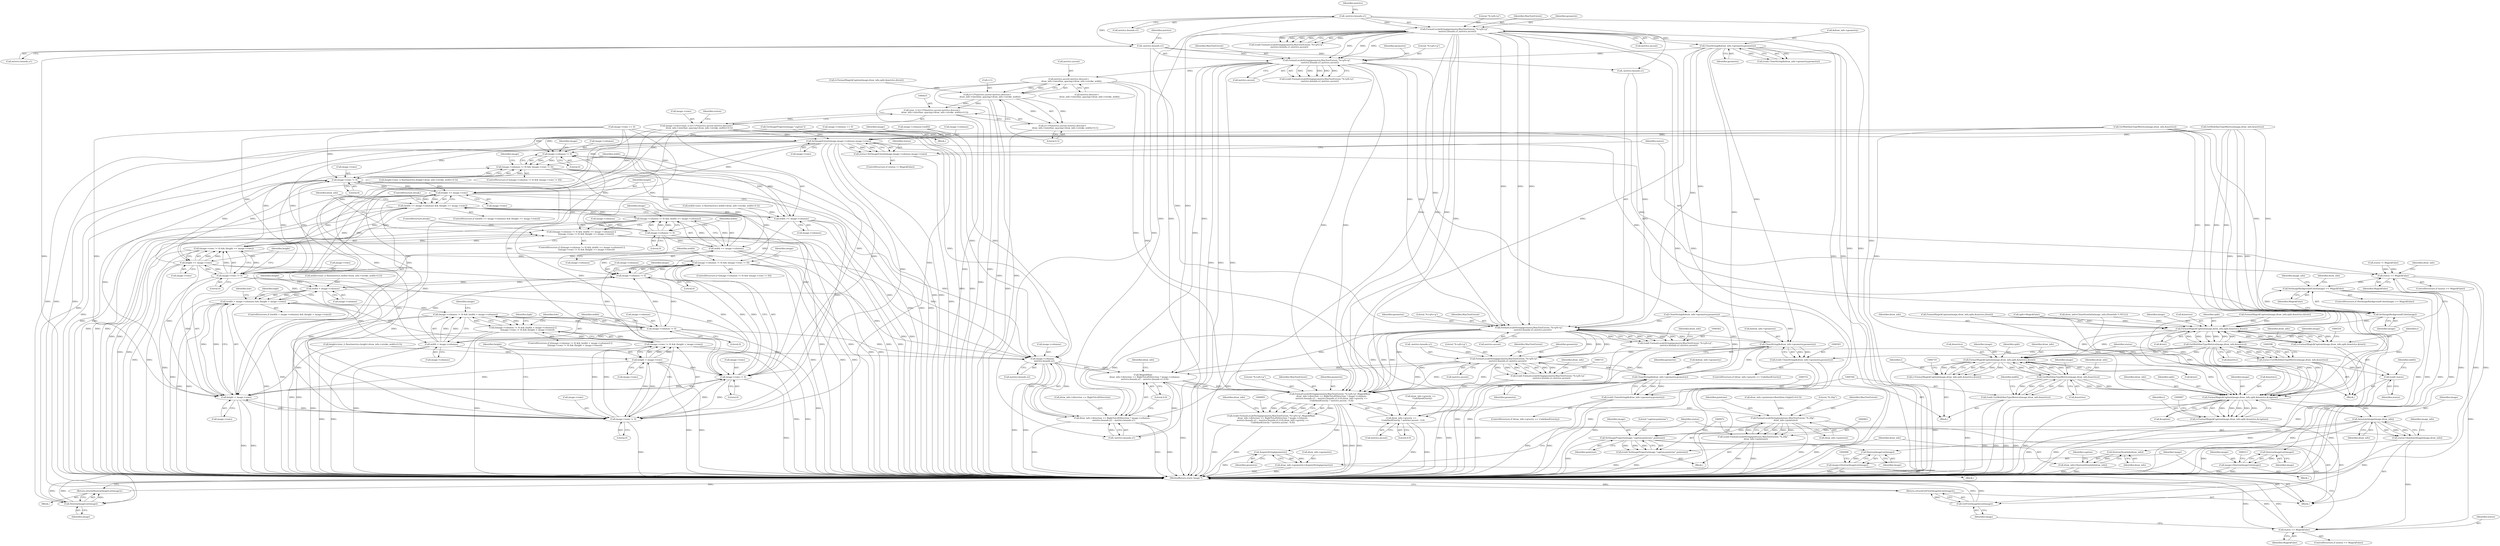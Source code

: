 digraph "0_ImageMagick_aeff00de228bc5a158c2a975ab47845d8a1db456@API" {
"1000441" [label="(Call,metrics.ascent-metrics.descent+\n        draw_info->interline_spacing+draw_info->stroke_width)"];
"1000396" [label="(Call,FormatLocaleString(geometry,MaxTextExtent,\"%+g%+g\",\n        -metrics.bounds.x1,metrics.ascent))"];
"1000326" [label="(Call,CloneString(&draw_info->geometry,geometry))"];
"1000305" [label="(Call,FormatLocaleString(geometry,MaxTextExtent,\"%+g%+g\",\n        -metrics.bounds.x1,metrics.ascent))"];
"1000309" [label="(Call,-metrics.bounds.x1)"];
"1000400" [label="(Call,-metrics.bounds.x1)"];
"1000437" [label="(Call,(i+1)*(metrics.ascent-metrics.descent+\n        draw_info->interline_spacing+draw_info->stroke_width))"];
"1000434" [label="(Call,(size_t) ((i+1)*(metrics.ascent-metrics.descent+\n        draw_info->interline_spacing+draw_info->stroke_width)+0.5))"];
"1000430" [label="(Call,image->rows=(size_t) ((i+1)*(metrics.ascent-metrics.descent+\n        draw_info->interline_spacing+draw_info->stroke_width)+0.5))"];
"1000463" [label="(Call,SetImageExtent(image,image->columns,image->rows))"];
"1000461" [label="(Call,status=SetImageExtent(image,image->columns,image->rows))"];
"1000472" [label="(Call,status == MagickFalse)"];
"1000490" [label="(Call,SetImageBackgroundColor(image) == MagickFalse)"];
"1000986" [label="(Call,status == MagickFalse)"];
"1000487" [label="(Call,DestroyImageList(image))"];
"1000486" [label="(Return,return(DestroyImageList(image));)"];
"1000491" [label="(Call,SetImageBackgroundColor(image))"];
"1000507" [label="(Call,DestroyImageList(image))"];
"1000505" [label="(Call,image=DestroyImageList(image))"];
"1000541" [label="(Call,FormatMagickCaption(image,draw_info,split,&metrics,&text))"];
"1000539" [label="(Call,i=FormatMagickCaption(image,draw_info,split,&metrics,&text))"];
"1000592" [label="(Call,GetMultilineTypeMetrics(image,draw_info,&metrics))"];
"1000590" [label="(Call,status=GetMultilineTypeMetrics(image,draw_info,&metrics))"];
"1000597" [label="(Call,(void) status)"];
"1000710" [label="(Call,FormatMagickCaption(image,draw_info,split,&metrics,&text))"];
"1000708" [label="(Call,i=FormatMagickCaption(image,draw_info,split,&metrics,&text))"];
"1000761" [label="(Call,GetMultilineTypeMetrics(image,draw_info,&metrics))"];
"1000759" [label="(Call,(void) GetMultilineTypeMetrics(image,draw_info,&metrics))"];
"1000888" [label="(Call,FormatMagickCaption(image,draw_info,split,&metrics,&caption))"];
"1000886" [label="(Call,i=FormatMagickCaption(image,draw_info,split,&metrics,&caption))"];
"1000951" [label="(Call,AnnotateImage(image,draw_info))"];
"1000949" [label="(Call,status=AnnotateImage(image,draw_info))"];
"1000973" [label="(Call,SetImageProperty(image,\"caption:pointsize\",pointsize))"];
"1000971" [label="(Call,(void) SetImageProperty(image,\"caption:pointsize\",pointsize))"];
"1000992" [label="(Call,DestroyImageList(image))"];
"1000990" [label="(Call,image=DestroyImageList(image))"];
"1000999" [label="(Call,GetFirstImageInList(image))"];
"1000998" [label="(Return,return(GetFirstImageInList(image));)"];
"1000979" [label="(Call,DestroyDrawInfo(draw_info))"];
"1000977" [label="(Call,draw_info=DestroyDrawInfo(draw_info))"];
"1000630" [label="(Call,image->columns != 0)"];
"1000629" [label="(Call,(image->columns != 0) && (image->rows != 0))"];
"1000795" [label="(Call,(image->columns != 0) && (image->rows != 0))"];
"1000643" [label="(Call,width >= image->columns)"];
"1000642" [label="(Call,(width >= image->columns) && (height >= image->rows))"];
"1000657" [label="(Call,(image->columns != 0) && (width >= image->columns))"];
"1000656" [label="(Call,((image->columns != 0) && (width >= image->columns)) ||\n              ((image->rows != 0) && (height >= image->rows)))"];
"1000668" [label="(Call,(image->rows != 0) && (height >= image->rows))"];
"1000796" [label="(Call,image->columns != 0)"];
"1000809" [label="(Call,width < image->columns)"];
"1000808" [label="(Call,(width < image->columns) && (height < image->rows))"];
"1000837" [label="(Call,(image->columns != 0) && (width < image->columns))"];
"1000836" [label="(Call,((image->columns != 0) && (width < image->columns)) ||\n              ((image->rows != 0) && (height < image->rows)))"];
"1000848" [label="(Call,(image->rows != 0) && (height < image->rows))"];
"1000917" [label="(Call,image->columns-\n     metrics.bounds.x2)"];
"1000910" [label="(Call,MagickMax(\n     draw_info->direction == RightToLeftDirection ? image->columns-\n     metrics.bounds.x2 : -metrics.bounds.x1,0.0))"];
"1000906" [label="(Call,FormatLocaleString(geometry,MaxTextExtent,\"%+g%+g\",MagickMax(\n     draw_info->direction == RightToLeftDirection ? image->columns-\n     metrics.bounds.x2 : -metrics.bounds.x1,0.0),draw_info->gravity ==\n     UndefinedGravity ? metrics.ascent : 0.0))"];
"1000904" [label="(Call,(void) FormatLocaleString(geometry,MaxTextExtent,\"%+g%+g\",MagickMax(\n     draw_info->direction == RightToLeftDirection ? image->columns-\n     metrics.bounds.x2 : -metrics.bounds.x1,0.0),draw_info->gravity ==\n     UndefinedGravity ? metrics.ascent : 0.0))"];
"1000947" [label="(Call,AcquireString(geometry))"];
"1000943" [label="(Call,draw_info->geometry=AcquireString(geometry))"];
"1000964" [label="(Call,FormatLocaleString(pointsize,MaxTextExtent,\"%.20g\",\n        draw_info->pointsize))"];
"1000962" [label="(Call,(void) FormatLocaleString(pointsize,MaxTextExtent,\"%.20g\",\n        draw_info->pointsize))"];
"1000911" [label="(Call,draw_info->direction == RightToLeftDirection ? image->columns-\n     metrics.bounds.x2 : -metrics.bounds.x1)"];
"1000838" [label="(Call,image->columns != 0)"];
"1000843" [label="(Call,width < image->columns)"];
"1000658" [label="(Call,image->columns != 0)"];
"1000663" [label="(Call,width >= image->columns)"];
"1000635" [label="(Call,image->rows != 0)"];
"1000648" [label="(Call,height >= image->rows)"];
"1000669" [label="(Call,image->rows != 0)"];
"1000674" [label="(Call,height >= image->rows)"];
"1000801" [label="(Call,image->rows != 0)"];
"1000814" [label="(Call,height < image->rows)"];
"1000849" [label="(Call,image->rows != 0)"];
"1000854" [label="(Call,height < image->rows)"];
"1000436" [label="(Call,(i+1)*(metrics.ascent-metrics.descent+\n        draw_info->interline_spacing+draw_info->stroke_width)+0.5)"];
"1000563" [label="(Call,FormatLocaleString(geometry,MaxTextExtent,\"%+g%+g\",\n          -metrics.bounds.x1,metrics.ascent))"];
"1000561" [label="(Call,(void) FormatLocaleString(geometry,MaxTextExtent,\"%+g%+g\",\n          -metrics.bounds.x1,metrics.ascent))"];
"1000584" [label="(Call,CloneString(&draw_info->geometry,geometry))"];
"1000582" [label="(Call,(void) CloneString(&draw_info->geometry,geometry))"];
"1000732" [label="(Call,FormatLocaleString(geometry,MaxTextExtent,\"%+g%+g\",\n          -metrics.bounds.x1,metrics.ascent))"];
"1000730" [label="(Call,(void) FormatLocaleString(geometry,MaxTextExtent,\"%+g%+g\",\n          -metrics.bounds.x1,metrics.ascent))"];
"1000753" [label="(Call,CloneString(&draw_info->geometry,geometry))"];
"1000751" [label="(Call,(void) CloneString(&draw_info->geometry,geometry))"];
"1000933" [label="(Call,draw_info->gravity ==\n     UndefinedGravity ? metrics.ascent : 0.0)"];
"1000960" [label="(Block,)"];
"1000761" [label="(Call,GetMultilineTypeMetrics(image,draw_info,&metrics))"];
"1000868" [label="(Identifier,high)"];
"1000797" [label="(Call,image->columns)"];
"1000561" [label="(Call,(void) FormatLocaleString(geometry,MaxTextExtent,\"%+g%+g\",\n          -metrics.bounds.x1,metrics.ascent))"];
"1000711" [label="(Identifier,image)"];
"1000494" [label="(Block,)"];
"1000890" [label="(Identifier,draw_info)"];
"1000845" [label="(Call,image->columns)"];
"1000326" [label="(Call,CloneString(&draw_info->geometry,geometry))"];
"1000939" [label="(Call,metrics.ascent)"];
"1000753" [label="(Call,CloneString(&draw_info->geometry,geometry))"];
"1000401" [label="(Call,metrics.bounds.x1)"];
"1000909" [label="(Literal,\"%+g%+g\")"];
"1000308" [label="(Literal,\"%+g%+g\")"];
"1000477" [label="(Identifier,draw_info)"];
"1000464" [label="(Identifier,image)"];
"1000794" [label="(ControlStructure,if ((image->columns != 0) && (image->rows != 0)))"];
"1000547" [label="(Call,&text)"];
"1000595" [label="(Call,&metrics)"];
"1000917" [label="(Call,image->columns-\n     metrics.bounds.x2)"];
"1000848" [label="(Call,(image->rows != 0) && (height < image->rows))"];
"1000475" [label="(Block,)"];
"1000590" [label="(Call,status=GetMultilineTypeMetrics(image,draw_info,&metrics))"];
"1000764" [label="(Call,&metrics)"];
"1000506" [label="(Identifier,image)"];
"1000836" [label="(Call,((image->columns != 0) && (width < image->columns)) ||\n              ((image->rows != 0) && (height < image->rows)))"];
"1000628" [label="(ControlStructure,if ((image->columns != 0) && (image->rows != 0)))"];
"1000908" [label="(Identifier,MaxTextExtent)"];
"1000800" [label="(Literal,0)"];
"1000582" [label="(Call,(void) CloneString(&draw_info->geometry,geometry))"];
"1000803" [label="(Identifier,image)"];
"1000487" [label="(Call,DestroyImageList(image))"];
"1000694" [label="(Block,)"];
"1000957" [label="(Identifier,image_info)"];
"1000952" [label="(Identifier,image)"];
"1000977" [label="(Call,draw_info=DestroyDrawInfo(draw_info))"];
"1000838" [label="(Call,image->columns != 0)"];
"1000943" [label="(Call,draw_info->geometry=AcquireString(geometry))"];
"1000573" [label="(Call,metrics.ascent)"];
"1000635" [label="(Call,image->rows != 0)"];
"1000675" [label="(Identifier,height)"];
"1000492" [label="(Identifier,image)"];
"1000505" [label="(Call,image=DestroyImageList(image))"];
"1000921" [label="(Call,metrics.bounds.x2)"];
"1000839" [label="(Call,image->columns)"];
"1000713" [label="(Identifier,split)"];
"1000945" [label="(Identifier,draw_info)"];
"1000815" [label="(Identifier,height)"];
"1000734" [label="(Identifier,MaxTextExtent)"];
"1000988" [label="(Identifier,MagickFalse)"];
"1000912" [label="(Call,draw_info->direction == RightToLeftDirection)"];
"1000594" [label="(Identifier,draw_info)"];
"1000894" [label="(Call,&caption)"];
"1000926" [label="(Call,-metrics.bounds.x1)"];
"1000271" [label="(Call,image->columns == 0)"];
"1000948" [label="(Identifier,geometry)"];
"1000601" [label="(Identifier,width)"];
"1000491" [label="(Call,SetImageBackgroundColor(image))"];
"1000953" [label="(Identifier,draw_info)"];
"1000986" [label="(Call,status == MagickFalse)"];
"1000436" [label="(Call,(i+1)*(metrics.ascent-metrics.descent+\n        draw_info->interline_spacing+draw_info->stroke_width)+0.5)"];
"1000712" [label="(Identifier,draw_info)"];
"1000658" [label="(Call,image->columns != 0)"];
"1000309" [label="(Call,-metrics.bounds.x1)"];
"1000906" [label="(Call,FormatLocaleString(geometry,MaxTextExtent,\"%+g%+g\",MagickMax(\n     draw_info->direction == RightToLeftDirection ? image->columns-\n     metrics.bounds.x2 : -metrics.bounds.x1,0.0),draw_info->gravity ==\n     UndefinedGravity ? metrics.ascent : 0.0))"];
"1000748" [label="(Identifier,draw_info)"];
"1000614" [label="(Call,height=(size_t) floor(metrics.height+draw_info->stroke_width+0.5))"];
"1000887" [label="(Identifier,i)"];
"1000307" [label="(Identifier,MaxTextExtent)"];
"1000542" [label="(Identifier,image)"];
"1000591" [label="(Identifier,status)"];
"1000855" [label="(Identifier,height)"];
"1000736" [label="(Call,-metrics.bounds.x1)"];
"1000751" [label="(Call,(void) CloneString(&draw_info->geometry,geometry))"];
"1000437" [label="(Call,(i+1)*(metrics.ascent-metrics.descent+\n        draw_info->interline_spacing+draw_info->stroke_width))"];
"1000809" [label="(Call,width < image->columns)"];
"1000968" [label="(Call,draw_info->pointsize)"];
"1000650" [label="(Call,image->rows)"];
"1000911" [label="(Call,draw_info->direction == RightToLeftDirection ? image->columns-\n     metrics.bounds.x2 : -metrics.bounds.x1)"];
"1000645" [label="(Call,image->columns)"];
"1000965" [label="(Identifier,pointsize)"];
"1000359" [label="(Call,image->rows == 0)"];
"1000461" [label="(Call,status=SetImageExtent(image,image->columns,image->rows))"];
"1000934" [label="(Call,draw_info->gravity ==\n     UndefinedGravity)"];
"1000634" [label="(Literal,0)"];
"1000630" [label="(Call,image->columns != 0)"];
"1000780" [label="(Call,height=(size_t) floor(metrics.height+draw_info->stroke_width+0.5))"];
"1000565" [label="(Identifier,MaxTextExtent)"];
"1000962" [label="(Call,(void) FormatLocaleString(pointsize,MaxTextExtent,\"%.20g\",\n        draw_info->pointsize))"];
"1000816" [label="(Call,image->rows)"];
"1000597" [label="(Call,(void) status)"];
"1000716" [label="(Call,&text)"];
"1000980" [label="(Identifier,draw_info)"];
"1000766" [label="(Call,width=(size_t) floor(metrics.width+draw_info->stroke_width+0.5))"];
"1000874" [label="(Call,draw_info->pointsize=floor((low+high)/2.0-0.5))"];
"1000708" [label="(Call,i=FormatMagickCaption(image,draw_info,split,&metrics,&text))"];
"1000639" [label="(Literal,0)"];
"1000531" [label="(Identifier,draw_info)"];
"1000637" [label="(Identifier,image)"];
"1001001" [label="(MethodReturn,static Image *)"];
"1000541" [label="(Call,FormatMagickCaption(image,draw_info,split,&metrics,&text))"];
"1000434" [label="(Call,(size_t) ((i+1)*(metrics.ascent-metrics.descent+\n        draw_info->interline_spacing+draw_info->stroke_width)+0.5))"];
"1000459" [label="(Identifier,status)"];
"1001000" [label="(Identifier,image)"];
"1000904" [label="(Call,(void) FormatLocaleString(geometry,MaxTextExtent,\"%+g%+g\",MagickMax(\n     draw_info->direction == RightToLeftDirection ? image->columns-\n     metrics.bounds.x2 : -metrics.bounds.x1,0.0),draw_info->gravity ==\n     UndefinedGravity ? metrics.ascent : 0.0))"];
"1000636" [label="(Call,image->rows)"];
"1000493" [label="(Identifier,MagickFalse)"];
"1000998" [label="(Return,return(GetFirstImageInList(image));)"];
"1000353" [label="(Call,image->columns=width)"];
"1000990" [label="(Call,image=DestroyImageList(image))"];
"1000951" [label="(Call,AnnotateImage(image,draw_info))"];
"1000964" [label="(Call,FormatLocaleString(pointsize,MaxTextExtent,\"%.20g\",\n        draw_info->pointsize))"];
"1000642" [label="(Call,(width >= image->columns) && (height >= image->rows))"];
"1000671" [label="(Identifier,image)"];
"1000805" [label="(Literal,0)"];
"1000730" [label="(Call,(void) FormatLocaleString(geometry,MaxTextExtent,\"%+g%+g\",\n          -metrics.bounds.x1,metrics.ascent))"];
"1000669" [label="(Call,image->rows != 0)"];
"1000674" [label="(Call,height >= image->rows)"];
"1000593" [label="(Identifier,image)"];
"1000733" [label="(Identifier,geometry)"];
"1000992" [label="(Call,DestroyImageList(image))"];
"1000589" [label="(Identifier,geometry)"];
"1000430" [label="(Call,image->rows=(size_t) ((i+1)*(metrics.ascent-metrics.descent+\n        draw_info->interline_spacing+draw_info->stroke_width)+0.5))"];
"1000474" [label="(Identifier,MagickFalse)"];
"1000710" [label="(Call,FormatMagickCaption(image,draw_info,split,&metrics,&text))"];
"1000947" [label="(Call,AcquireString(geometry))"];
"1000438" [label="(Call,i+1)"];
"1000808" [label="(Call,(width < image->columns) && (height < image->rows))"];
"1000659" [label="(Call,image->columns)"];
"1000417" [label="(Call,CloneString(&draw_info->geometry,geometry))"];
"1000488" [label="(Identifier,image)"];
"1000932" [label="(Literal,0.0)"];
"1000324" [label="(Call,(void) CloneString(&draw_info->geometry,geometry))"];
"1000807" [label="(ControlStructure,if ((width < image->columns) && (height < image->rows)))"];
"1000664" [label="(Identifier,width)"];
"1000644" [label="(Identifier,width)"];
"1000967" [label="(Literal,\"%.20g\")"];
"1000767" [label="(Identifier,width)"];
"1000763" [label="(Identifier,draw_info)"];
"1000463" [label="(Call,SetImageExtent(image,image->columns,image->rows))"];
"1000835" [label="(ControlStructure,if (((image->columns != 0) && (width < image->columns)) ||\n              ((image->rows != 0) && (height < image->rows))))"];
"1000507" [label="(Call,DestroyImageList(image))"];
"1000888" [label="(Call,FormatMagickCaption(image,draw_info,split,&metrics,&caption))"];
"1000856" [label="(Call,image->rows)"];
"1000663" [label="(Call,width >= image->columns)"];
"1000950" [label="(Identifier,status)"];
"1000486" [label="(Return,return(DestroyImageList(image));)"];
"1000315" [label="(Call,metrics.ascent)"];
"1000854" [label="(Call,height < image->rows)"];
"1000264" [label="(Call,split=MagickFalse)"];
"1000814" [label="(Call,height < image->rows)"];
"1000425" [label="(Call,GetMultilineTypeMetrics(image,draw_info,&metrics))"];
"1000374" [label="(Call,FormatMagickCaption(image,draw_info,split,&metrics,&text))"];
"1000631" [label="(Call,image->columns)"];
"1000579" [label="(Identifier,draw_info)"];
"1000599" [label="(Identifier,status)"];
"1000585" [label="(Call,&draw_info->geometry)"];
"1000982" [label="(Identifier,caption)"];
"1000564" [label="(Identifier,geometry)"];
"1000974" [label="(Identifier,image)"];
"1000396" [label="(Call,FormatLocaleString(geometry,MaxTextExtent,\"%+g%+g\",\n        -metrics.bounds.x1,metrics.ascent))"];
"1000840" [label="(Identifier,image)"];
"1000431" [label="(Call,image->rows)"];
"1000886" [label="(Call,i=FormatMagickCaption(image,draw_info,split,&metrics,&caption))"];
"1000407" [label="(Identifier,metrics)"];
"1000629" [label="(Call,(image->columns != 0) && (image->rows != 0))"];
"1000966" [label="(Identifier,MaxTextExtent)"];
"1000842" [label="(Literal,0)"];
"1000457" [label="(ControlStructure,if (status != MagickFalse))"];
"1000406" [label="(Call,metrics.ascent)"];
"1000991" [label="(Identifier,image)"];
"1000489" [label="(ControlStructure,if (SetImageBackgroundColor(image) == MagickFalse))"];
"1000400" [label="(Call,-metrics.bounds.x1)"];
"1000944" [label="(Call,draw_info->geometry)"];
"1000310" [label="(Call,metrics.bounds.x1)"];
"1000656" [label="(Call,((image->columns != 0) && (width >= image->columns)) ||\n              ((image->rows != 0) && (height >= image->rows)))"];
"1000942" [label="(Literal,0.0)"];
"1000670" [label="(Call,image->rows)"];
"1000334" [label="(Call,GetMultilineTypeMetrics(image,draw_info,&metrics))"];
"1000660" [label="(Identifier,image)"];
"1000442" [label="(Call,metrics.ascent)"];
"1000107" [label="(Block,)"];
"1000364" [label="(Block,)"];
"1000979" [label="(Call,DestroyDrawInfo(draw_info))"];
"1000673" [label="(Literal,0)"];
"1000850" [label="(Call,image->rows)"];
"1000576" [label="(ControlStructure,if (draw_info->gravity == UndefinedGravity))"];
"1000397" [label="(Identifier,geometry)"];
"1000584" [label="(Call,CloneString(&draw_info->geometry,geometry))"];
"1000316" [label="(Identifier,metrics)"];
"1000462" [label="(Identifier,status)"];
"1000907" [label="(Identifier,geometry)"];
"1000709" [label="(Identifier,i)"];
"1000468" [label="(Call,image->rows)"];
"1000399" [label="(Literal,\"%+g%+g\")"];
"1000762" [label="(Identifier,image)"];
"1000993" [label="(Identifier,image)"];
"1000643" [label="(Call,width >= image->columns)"];
"1000820" [label="(Identifier,low)"];
"1000860" [label="(Identifier,low)"];
"1000305" [label="(Call,FormatLocaleString(geometry,MaxTextExtent,\"%+g%+g\",\n        -metrics.bounds.x1,metrics.ascent))"];
"1000327" [label="(Call,&draw_info->geometry)"];
"1000844" [label="(Identifier,width)"];
"1000496" [label="(Identifier,draw_info)"];
"1000837" [label="(Call,(image->columns != 0) && (width < image->columns))"];
"1000456" [label="(Literal,0.5)"];
"1000853" [label="(Literal,0)"];
"1000641" [label="(ControlStructure,if ((width >= image->columns) && (height >= image->rows)))"];
"1000648" [label="(Call,height >= image->rows)"];
"1000471" [label="(ControlStructure,if (status == MagickFalse))"];
"1000828" [label="(Identifier,high)"];
"1000933" [label="(Call,draw_info->gravity ==\n     UndefinedGravity ? metrics.ascent : 0.0)"];
"1000283" [label="(Call,FormatMagickCaption(image,draw_info,split,&metrics,&text))"];
"1000973" [label="(Call,SetImageProperty(image,\"caption:pointsize\",pointsize))"];
"1000563" [label="(Call,FormatLocaleString(geometry,MaxTextExtent,\"%+g%+g\",\n          -metrics.bounds.x1,metrics.ascent))"];
"1000742" [label="(Call,metrics.ascent)"];
"1000394" [label="(Call,(void) FormatLocaleString(geometry,MaxTextExtent,\"%+g%+g\",\n        -metrics.bounds.x1,metrics.ascent))"];
"1000539" [label="(Call,i=FormatMagickCaption(image,draw_info,split,&metrics,&text))"];
"1000987" [label="(Identifier,status)"];
"1000796" [label="(Call,image->columns != 0)"];
"1000600" [label="(Call,width=(size_t) floor(metrics.width+draw_info->stroke_width+0.5))"];
"1000655" [label="(ControlStructure,if (((image->columns != 0) && (width >= image->columns)) ||\n              ((image->rows != 0) && (height >= image->rows))))"];
"1000989" [label="(Block,)"];
"1000978" [label="(Identifier,draw_info)"];
"1000465" [label="(Call,image->columns)"];
"1000918" [label="(Call,image->columns)"];
"1000849" [label="(Call,image->rows != 0)"];
"1000303" [label="(Call,(void) FormatLocaleString(geometry,MaxTextExtent,\"%+g%+g\",\n        -metrics.bounds.x1,metrics.ascent))"];
"1000545" [label="(Call,&metrics)"];
"1000225" [label="(Call,GetImageProperty(image,\"caption\"))"];
"1000714" [label="(Call,&metrics)"];
"1000649" [label="(Identifier,height)"];
"1000949" [label="(Call,status=AnnotateImage(image,draw_info))"];
"1000810" [label="(Identifier,width)"];
"1000985" [label="(ControlStructure,if (status == MagickFalse))"];
"1000657" [label="(Call,(image->columns != 0) && (width >= image->columns))"];
"1000843" [label="(Call,width < image->columns)"];
"1000534" [label="(Block,)"];
"1000999" [label="(Call,GetFirstImageInList(image))"];
"1000668" [label="(Call,(image->rows != 0) && (height >= image->rows))"];
"1000759" [label="(Call,(void) GetMultilineTypeMetrics(image,draw_info,&metrics))"];
"1000975" [label="(Literal,\"caption:pointsize\")"];
"1000662" [label="(Literal,0)"];
"1000754" [label="(Call,&draw_info->geometry)"];
"1000802" [label="(Call,image->rows)"];
"1000398" [label="(Identifier,MaxTextExtent)"];
"1000910" [label="(Call,MagickMax(\n     draw_info->direction == RightToLeftDirection ? image->columns-\n     metrics.bounds.x2 : -metrics.bounds.x1,0.0))"];
"1000441" [label="(Call,metrics.ascent-metrics.descent+\n        draw_info->interline_spacing+draw_info->stroke_width)"];
"1000735" [label="(Literal,\"%+g%+g\")"];
"1000679" [label="(ControlStructure,break;)"];
"1000306" [label="(Identifier,geometry)"];
"1000540" [label="(Identifier,i)"];
"1000891" [label="(Identifier,split)"];
"1000936" [label="(Identifier,draw_info)"];
"1000566" [label="(Literal,\"%+g%+g\")"];
"1000544" [label="(Identifier,split)"];
"1000592" [label="(Call,GetMultilineTypeMetrics(image,draw_info,&metrics))"];
"1000228" [label="(Call,draw_info=CloneDrawInfo(image_info,(DrawInfo *) NULL))"];
"1000889" [label="(Identifier,image)"];
"1000676" [label="(Call,image->rows)"];
"1000472" [label="(Call,status == MagickFalse)"];
"1000445" [label="(Call,metrics.descent+\n        draw_info->interline_spacing+draw_info->stroke_width)"];
"1000372" [label="(Call,i=FormatMagickCaption(image,draw_info,split,&metrics,&text))"];
"1000458" [label="(Call,status != MagickFalse)"];
"1000801" [label="(Call,image->rows != 0)"];
"1000543" [label="(Identifier,draw_info)"];
"1000732" [label="(Call,FormatLocaleString(geometry,MaxTextExtent,\"%+g%+g\",\n          -metrics.bounds.x1,metrics.ascent))"];
"1000665" [label="(Call,image->columns)"];
"1000745" [label="(ControlStructure,if (draw_info->gravity == UndefinedGravity))"];
"1000518" [label="(Identifier,image_info)"];
"1000811" [label="(Call,image->columns)"];
"1000508" [label="(Identifier,image)"];
"1000795" [label="(Call,(image->columns != 0) && (image->rows != 0))"];
"1000331" [label="(Identifier,geometry)"];
"1000976" [label="(Identifier,pointsize)"];
"1000567" [label="(Call,-metrics.bounds.x1)"];
"1000473" [label="(Identifier,status)"];
"1000653" [label="(ControlStructure,break;)"];
"1000758" [label="(Identifier,geometry)"];
"1000971" [label="(Call,(void) SetImageProperty(image,\"caption:pointsize\",pointsize))"];
"1000892" [label="(Call,&metrics)"];
"1000490" [label="(Call,SetImageBackgroundColor(image) == MagickFalse)"];
"1000851" [label="(Identifier,image)"];
"1000441" -> "1000437"  [label="AST: "];
"1000441" -> "1000445"  [label="CFG: "];
"1000442" -> "1000441"  [label="AST: "];
"1000445" -> "1000441"  [label="AST: "];
"1000437" -> "1000441"  [label="CFG: "];
"1000441" -> "1001001"  [label="DDG: "];
"1000441" -> "1001001"  [label="DDG: "];
"1000441" -> "1000437"  [label="DDG: "];
"1000441" -> "1000437"  [label="DDG: "];
"1000396" -> "1000441"  [label="DDG: "];
"1000441" -> "1000563"  [label="DDG: "];
"1000441" -> "1000906"  [label="DDG: "];
"1000441" -> "1000933"  [label="DDG: "];
"1000396" -> "1000394"  [label="AST: "];
"1000396" -> "1000406"  [label="CFG: "];
"1000397" -> "1000396"  [label="AST: "];
"1000398" -> "1000396"  [label="AST: "];
"1000399" -> "1000396"  [label="AST: "];
"1000400" -> "1000396"  [label="AST: "];
"1000406" -> "1000396"  [label="AST: "];
"1000394" -> "1000396"  [label="CFG: "];
"1000396" -> "1001001"  [label="DDG: "];
"1000396" -> "1001001"  [label="DDG: "];
"1000396" -> "1001001"  [label="DDG: "];
"1000396" -> "1000394"  [label="DDG: "];
"1000396" -> "1000394"  [label="DDG: "];
"1000396" -> "1000394"  [label="DDG: "];
"1000396" -> "1000394"  [label="DDG: "];
"1000396" -> "1000394"  [label="DDG: "];
"1000326" -> "1000396"  [label="DDG: "];
"1000305" -> "1000396"  [label="DDG: "];
"1000305" -> "1000396"  [label="DDG: "];
"1000305" -> "1000396"  [label="DDG: "];
"1000400" -> "1000396"  [label="DDG: "];
"1000396" -> "1000417"  [label="DDG: "];
"1000396" -> "1000563"  [label="DDG: "];
"1000396" -> "1000563"  [label="DDG: "];
"1000396" -> "1000906"  [label="DDG: "];
"1000396" -> "1000906"  [label="DDG: "];
"1000396" -> "1000910"  [label="DDG: "];
"1000396" -> "1000911"  [label="DDG: "];
"1000326" -> "1000324"  [label="AST: "];
"1000326" -> "1000331"  [label="CFG: "];
"1000327" -> "1000326"  [label="AST: "];
"1000331" -> "1000326"  [label="AST: "];
"1000324" -> "1000326"  [label="CFG: "];
"1000326" -> "1001001"  [label="DDG: "];
"1000326" -> "1001001"  [label="DDG: "];
"1000326" -> "1000324"  [label="DDG: "];
"1000326" -> "1000324"  [label="DDG: "];
"1000305" -> "1000326"  [label="DDG: "];
"1000326" -> "1000417"  [label="DDG: "];
"1000326" -> "1000563"  [label="DDG: "];
"1000326" -> "1000584"  [label="DDG: "];
"1000326" -> "1000753"  [label="DDG: "];
"1000326" -> "1000906"  [label="DDG: "];
"1000305" -> "1000303"  [label="AST: "];
"1000305" -> "1000315"  [label="CFG: "];
"1000306" -> "1000305"  [label="AST: "];
"1000307" -> "1000305"  [label="AST: "];
"1000308" -> "1000305"  [label="AST: "];
"1000309" -> "1000305"  [label="AST: "];
"1000315" -> "1000305"  [label="AST: "];
"1000303" -> "1000305"  [label="CFG: "];
"1000305" -> "1001001"  [label="DDG: "];
"1000305" -> "1001001"  [label="DDG: "];
"1000305" -> "1001001"  [label="DDG: "];
"1000305" -> "1001001"  [label="DDG: "];
"1000305" -> "1000303"  [label="DDG: "];
"1000305" -> "1000303"  [label="DDG: "];
"1000305" -> "1000303"  [label="DDG: "];
"1000305" -> "1000303"  [label="DDG: "];
"1000305" -> "1000303"  [label="DDG: "];
"1000309" -> "1000305"  [label="DDG: "];
"1000305" -> "1000563"  [label="DDG: "];
"1000305" -> "1000563"  [label="DDG: "];
"1000305" -> "1000563"  [label="DDG: "];
"1000305" -> "1000906"  [label="DDG: "];
"1000305" -> "1000906"  [label="DDG: "];
"1000305" -> "1000906"  [label="DDG: "];
"1000305" -> "1000910"  [label="DDG: "];
"1000305" -> "1000911"  [label="DDG: "];
"1000305" -> "1000933"  [label="DDG: "];
"1000309" -> "1000310"  [label="CFG: "];
"1000310" -> "1000309"  [label="AST: "];
"1000316" -> "1000309"  [label="CFG: "];
"1000309" -> "1001001"  [label="DDG: "];
"1000309" -> "1000400"  [label="DDG: "];
"1000309" -> "1000567"  [label="DDG: "];
"1000309" -> "1000926"  [label="DDG: "];
"1000400" -> "1000401"  [label="CFG: "];
"1000401" -> "1000400"  [label="AST: "];
"1000407" -> "1000400"  [label="CFG: "];
"1000400" -> "1001001"  [label="DDG: "];
"1000400" -> "1000567"  [label="DDG: "];
"1000400" -> "1000926"  [label="DDG: "];
"1000437" -> "1000436"  [label="AST: "];
"1000438" -> "1000437"  [label="AST: "];
"1000456" -> "1000437"  [label="CFG: "];
"1000437" -> "1001001"  [label="DDG: "];
"1000437" -> "1001001"  [label="DDG: "];
"1000437" -> "1000434"  [label="DDG: "];
"1000437" -> "1000434"  [label="DDG: "];
"1000437" -> "1000436"  [label="DDG: "];
"1000437" -> "1000436"  [label="DDG: "];
"1000372" -> "1000437"  [label="DDG: "];
"1000434" -> "1000430"  [label="AST: "];
"1000434" -> "1000436"  [label="CFG: "];
"1000435" -> "1000434"  [label="AST: "];
"1000436" -> "1000434"  [label="AST: "];
"1000430" -> "1000434"  [label="CFG: "];
"1000434" -> "1001001"  [label="DDG: "];
"1000434" -> "1000430"  [label="DDG: "];
"1000430" -> "1000364"  [label="AST: "];
"1000431" -> "1000430"  [label="AST: "];
"1000459" -> "1000430"  [label="CFG: "];
"1000430" -> "1001001"  [label="DDG: "];
"1000430" -> "1001001"  [label="DDG: "];
"1000430" -> "1000463"  [label="DDG: "];
"1000430" -> "1000635"  [label="DDG: "];
"1000430" -> "1000648"  [label="DDG: "];
"1000430" -> "1000669"  [label="DDG: "];
"1000430" -> "1000801"  [label="DDG: "];
"1000430" -> "1000814"  [label="DDG: "];
"1000430" -> "1000849"  [label="DDG: "];
"1000463" -> "1000461"  [label="AST: "];
"1000463" -> "1000468"  [label="CFG: "];
"1000464" -> "1000463"  [label="AST: "];
"1000465" -> "1000463"  [label="AST: "];
"1000468" -> "1000463"  [label="AST: "];
"1000461" -> "1000463"  [label="CFG: "];
"1000463" -> "1001001"  [label="DDG: "];
"1000463" -> "1001001"  [label="DDG: "];
"1000463" -> "1000461"  [label="DDG: "];
"1000463" -> "1000461"  [label="DDG: "];
"1000463" -> "1000461"  [label="DDG: "];
"1000225" -> "1000463"  [label="DDG: "];
"1000425" -> "1000463"  [label="DDG: "];
"1000334" -> "1000463"  [label="DDG: "];
"1000353" -> "1000463"  [label="DDG: "];
"1000271" -> "1000463"  [label="DDG: "];
"1000359" -> "1000463"  [label="DDG: "];
"1000463" -> "1000487"  [label="DDG: "];
"1000463" -> "1000491"  [label="DDG: "];
"1000463" -> "1000630"  [label="DDG: "];
"1000463" -> "1000635"  [label="DDG: "];
"1000463" -> "1000648"  [label="DDG: "];
"1000463" -> "1000669"  [label="DDG: "];
"1000463" -> "1000801"  [label="DDG: "];
"1000463" -> "1000814"  [label="DDG: "];
"1000463" -> "1000849"  [label="DDG: "];
"1000463" -> "1000917"  [label="DDG: "];
"1000461" -> "1000457"  [label="AST: "];
"1000462" -> "1000461"  [label="AST: "];
"1000473" -> "1000461"  [label="CFG: "];
"1000461" -> "1001001"  [label="DDG: "];
"1000461" -> "1000472"  [label="DDG: "];
"1000472" -> "1000471"  [label="AST: "];
"1000472" -> "1000474"  [label="CFG: "];
"1000473" -> "1000472"  [label="AST: "];
"1000474" -> "1000472"  [label="AST: "];
"1000477" -> "1000472"  [label="CFG: "];
"1000492" -> "1000472"  [label="CFG: "];
"1000472" -> "1001001"  [label="DDG: "];
"1000472" -> "1001001"  [label="DDG: "];
"1000472" -> "1001001"  [label="DDG: "];
"1000458" -> "1000472"  [label="DDG: "];
"1000458" -> "1000472"  [label="DDG: "];
"1000472" -> "1000490"  [label="DDG: "];
"1000490" -> "1000489"  [label="AST: "];
"1000490" -> "1000493"  [label="CFG: "];
"1000491" -> "1000490"  [label="AST: "];
"1000493" -> "1000490"  [label="AST: "];
"1000496" -> "1000490"  [label="CFG: "];
"1000518" -> "1000490"  [label="CFG: "];
"1000490" -> "1001001"  [label="DDG: "];
"1000490" -> "1001001"  [label="DDG: "];
"1000490" -> "1001001"  [label="DDG: "];
"1000491" -> "1000490"  [label="DDG: "];
"1000490" -> "1000986"  [label="DDG: "];
"1000986" -> "1000985"  [label="AST: "];
"1000986" -> "1000988"  [label="CFG: "];
"1000987" -> "1000986"  [label="AST: "];
"1000988" -> "1000986"  [label="AST: "];
"1000991" -> "1000986"  [label="CFG: "];
"1001000" -> "1000986"  [label="CFG: "];
"1000986" -> "1001001"  [label="DDG: "];
"1000986" -> "1001001"  [label="DDG: "];
"1000986" -> "1001001"  [label="DDG: "];
"1000949" -> "1000986"  [label="DDG: "];
"1000487" -> "1000486"  [label="AST: "];
"1000487" -> "1000488"  [label="CFG: "];
"1000488" -> "1000487"  [label="AST: "];
"1000486" -> "1000487"  [label="CFG: "];
"1000487" -> "1001001"  [label="DDG: "];
"1000487" -> "1001001"  [label="DDG: "];
"1000487" -> "1000486"  [label="DDG: "];
"1000225" -> "1000487"  [label="DDG: "];
"1000425" -> "1000487"  [label="DDG: "];
"1000334" -> "1000487"  [label="DDG: "];
"1000486" -> "1000475"  [label="AST: "];
"1001001" -> "1000486"  [label="CFG: "];
"1000486" -> "1001001"  [label="DDG: "];
"1000491" -> "1000492"  [label="CFG: "];
"1000492" -> "1000491"  [label="AST: "];
"1000493" -> "1000491"  [label="CFG: "];
"1000225" -> "1000491"  [label="DDG: "];
"1000425" -> "1000491"  [label="DDG: "];
"1000334" -> "1000491"  [label="DDG: "];
"1000491" -> "1000507"  [label="DDG: "];
"1000491" -> "1000541"  [label="DDG: "];
"1000491" -> "1000888"  [label="DDG: "];
"1000507" -> "1000505"  [label="AST: "];
"1000507" -> "1000508"  [label="CFG: "];
"1000508" -> "1000507"  [label="AST: "];
"1000505" -> "1000507"  [label="CFG: "];
"1000507" -> "1000505"  [label="DDG: "];
"1000505" -> "1000494"  [label="AST: "];
"1000506" -> "1000505"  [label="AST: "];
"1000511" -> "1000505"  [label="CFG: "];
"1000505" -> "1001001"  [label="DDG: "];
"1000505" -> "1001001"  [label="DDG: "];
"1000541" -> "1000539"  [label="AST: "];
"1000541" -> "1000547"  [label="CFG: "];
"1000542" -> "1000541"  [label="AST: "];
"1000543" -> "1000541"  [label="AST: "];
"1000544" -> "1000541"  [label="AST: "];
"1000545" -> "1000541"  [label="AST: "];
"1000547" -> "1000541"  [label="AST: "];
"1000539" -> "1000541"  [label="CFG: "];
"1000541" -> "1001001"  [label="DDG: "];
"1000541" -> "1000539"  [label="DDG: "];
"1000541" -> "1000539"  [label="DDG: "];
"1000541" -> "1000539"  [label="DDG: "];
"1000541" -> "1000539"  [label="DDG: "];
"1000541" -> "1000539"  [label="DDG: "];
"1000592" -> "1000541"  [label="DDG: "];
"1000592" -> "1000541"  [label="DDG: "];
"1000592" -> "1000541"  [label="DDG: "];
"1000334" -> "1000541"  [label="DDG: "];
"1000334" -> "1000541"  [label="DDG: "];
"1000425" -> "1000541"  [label="DDG: "];
"1000425" -> "1000541"  [label="DDG: "];
"1000228" -> "1000541"  [label="DDG: "];
"1000283" -> "1000541"  [label="DDG: "];
"1000283" -> "1000541"  [label="DDG: "];
"1000374" -> "1000541"  [label="DDG: "];
"1000374" -> "1000541"  [label="DDG: "];
"1000264" -> "1000541"  [label="DDG: "];
"1000541" -> "1000592"  [label="DDG: "];
"1000541" -> "1000592"  [label="DDG: "];
"1000541" -> "1000592"  [label="DDG: "];
"1000541" -> "1000710"  [label="DDG: "];
"1000541" -> "1000710"  [label="DDG: "];
"1000541" -> "1000888"  [label="DDG: "];
"1000539" -> "1000534"  [label="AST: "];
"1000540" -> "1000539"  [label="AST: "];
"1000550" -> "1000539"  [label="CFG: "];
"1000539" -> "1001001"  [label="DDG: "];
"1000592" -> "1000590"  [label="AST: "];
"1000592" -> "1000595"  [label="CFG: "];
"1000593" -> "1000592"  [label="AST: "];
"1000594" -> "1000592"  [label="AST: "];
"1000595" -> "1000592"  [label="AST: "];
"1000590" -> "1000592"  [label="CFG: "];
"1000592" -> "1000590"  [label="DDG: "];
"1000592" -> "1000590"  [label="DDG: "];
"1000592" -> "1000590"  [label="DDG: "];
"1000592" -> "1000710"  [label="DDG: "];
"1000592" -> "1000710"  [label="DDG: "];
"1000592" -> "1000710"  [label="DDG: "];
"1000592" -> "1000888"  [label="DDG: "];
"1000592" -> "1000888"  [label="DDG: "];
"1000592" -> "1000888"  [label="DDG: "];
"1000590" -> "1000534"  [label="AST: "];
"1000591" -> "1000590"  [label="AST: "];
"1000598" -> "1000590"  [label="CFG: "];
"1000590" -> "1001001"  [label="DDG: "];
"1000590" -> "1000597"  [label="DDG: "];
"1000597" -> "1000534"  [label="AST: "];
"1000597" -> "1000599"  [label="CFG: "];
"1000598" -> "1000597"  [label="AST: "];
"1000599" -> "1000597"  [label="AST: "];
"1000601" -> "1000597"  [label="CFG: "];
"1000597" -> "1001001"  [label="DDG: "];
"1000710" -> "1000708"  [label="AST: "];
"1000710" -> "1000716"  [label="CFG: "];
"1000711" -> "1000710"  [label="AST: "];
"1000712" -> "1000710"  [label="AST: "];
"1000713" -> "1000710"  [label="AST: "];
"1000714" -> "1000710"  [label="AST: "];
"1000716" -> "1000710"  [label="AST: "];
"1000708" -> "1000710"  [label="CFG: "];
"1000710" -> "1001001"  [label="DDG: "];
"1000710" -> "1000708"  [label="DDG: "];
"1000710" -> "1000708"  [label="DDG: "];
"1000710" -> "1000708"  [label="DDG: "];
"1000710" -> "1000708"  [label="DDG: "];
"1000710" -> "1000708"  [label="DDG: "];
"1000761" -> "1000710"  [label="DDG: "];
"1000761" -> "1000710"  [label="DDG: "];
"1000761" -> "1000710"  [label="DDG: "];
"1000710" -> "1000761"  [label="DDG: "];
"1000710" -> "1000761"  [label="DDG: "];
"1000710" -> "1000761"  [label="DDG: "];
"1000710" -> "1000888"  [label="DDG: "];
"1000708" -> "1000694"  [label="AST: "];
"1000709" -> "1000708"  [label="AST: "];
"1000719" -> "1000708"  [label="CFG: "];
"1000708" -> "1001001"  [label="DDG: "];
"1000761" -> "1000759"  [label="AST: "];
"1000761" -> "1000764"  [label="CFG: "];
"1000762" -> "1000761"  [label="AST: "];
"1000763" -> "1000761"  [label="AST: "];
"1000764" -> "1000761"  [label="AST: "];
"1000759" -> "1000761"  [label="CFG: "];
"1000761" -> "1000759"  [label="DDG: "];
"1000761" -> "1000759"  [label="DDG: "];
"1000761" -> "1000759"  [label="DDG: "];
"1000761" -> "1000888"  [label="DDG: "];
"1000761" -> "1000888"  [label="DDG: "];
"1000761" -> "1000888"  [label="DDG: "];
"1000759" -> "1000694"  [label="AST: "];
"1000760" -> "1000759"  [label="AST: "];
"1000767" -> "1000759"  [label="CFG: "];
"1000759" -> "1001001"  [label="DDG: "];
"1000759" -> "1001001"  [label="DDG: "];
"1000888" -> "1000886"  [label="AST: "];
"1000888" -> "1000894"  [label="CFG: "];
"1000889" -> "1000888"  [label="AST: "];
"1000890" -> "1000888"  [label="AST: "];
"1000891" -> "1000888"  [label="AST: "];
"1000892" -> "1000888"  [label="AST: "];
"1000894" -> "1000888"  [label="AST: "];
"1000886" -> "1000888"  [label="CFG: "];
"1000888" -> "1001001"  [label="DDG: "];
"1000888" -> "1001001"  [label="DDG: "];
"1000888" -> "1001001"  [label="DDG: "];
"1000888" -> "1000886"  [label="DDG: "];
"1000888" -> "1000886"  [label="DDG: "];
"1000888" -> "1000886"  [label="DDG: "];
"1000888" -> "1000886"  [label="DDG: "];
"1000888" -> "1000886"  [label="DDG: "];
"1000334" -> "1000888"  [label="DDG: "];
"1000334" -> "1000888"  [label="DDG: "];
"1000425" -> "1000888"  [label="DDG: "];
"1000425" -> "1000888"  [label="DDG: "];
"1000228" -> "1000888"  [label="DDG: "];
"1000283" -> "1000888"  [label="DDG: "];
"1000374" -> "1000888"  [label="DDG: "];
"1000264" -> "1000888"  [label="DDG: "];
"1000888" -> "1000951"  [label="DDG: "];
"1000888" -> "1000951"  [label="DDG: "];
"1000886" -> "1000107"  [label="AST: "];
"1000887" -> "1000886"  [label="AST: "];
"1000897" -> "1000886"  [label="CFG: "];
"1000886" -> "1001001"  [label="DDG: "];
"1000886" -> "1001001"  [label="DDG: "];
"1000951" -> "1000949"  [label="AST: "];
"1000951" -> "1000953"  [label="CFG: "];
"1000952" -> "1000951"  [label="AST: "];
"1000953" -> "1000951"  [label="AST: "];
"1000949" -> "1000951"  [label="CFG: "];
"1000951" -> "1000949"  [label="DDG: "];
"1000951" -> "1000949"  [label="DDG: "];
"1000951" -> "1000973"  [label="DDG: "];
"1000951" -> "1000979"  [label="DDG: "];
"1000951" -> "1000992"  [label="DDG: "];
"1000951" -> "1000999"  [label="DDG: "];
"1000949" -> "1000107"  [label="AST: "];
"1000950" -> "1000949"  [label="AST: "];
"1000957" -> "1000949"  [label="CFG: "];
"1000949" -> "1001001"  [label="DDG: "];
"1000973" -> "1000971"  [label="AST: "];
"1000973" -> "1000976"  [label="CFG: "];
"1000974" -> "1000973"  [label="AST: "];
"1000975" -> "1000973"  [label="AST: "];
"1000976" -> "1000973"  [label="AST: "];
"1000971" -> "1000973"  [label="CFG: "];
"1000973" -> "1001001"  [label="DDG: "];
"1000973" -> "1000971"  [label="DDG: "];
"1000973" -> "1000971"  [label="DDG: "];
"1000973" -> "1000971"  [label="DDG: "];
"1000964" -> "1000973"  [label="DDG: "];
"1000973" -> "1000992"  [label="DDG: "];
"1000973" -> "1000999"  [label="DDG: "];
"1000971" -> "1000960"  [label="AST: "];
"1000972" -> "1000971"  [label="AST: "];
"1000978" -> "1000971"  [label="CFG: "];
"1000971" -> "1001001"  [label="DDG: "];
"1000971" -> "1001001"  [label="DDG: "];
"1000992" -> "1000990"  [label="AST: "];
"1000992" -> "1000993"  [label="CFG: "];
"1000993" -> "1000992"  [label="AST: "];
"1000990" -> "1000992"  [label="CFG: "];
"1000992" -> "1000990"  [label="DDG: "];
"1000990" -> "1000989"  [label="AST: "];
"1000991" -> "1000990"  [label="AST: "];
"1000996" -> "1000990"  [label="CFG: "];
"1000990" -> "1001001"  [label="DDG: "];
"1000990" -> "1001001"  [label="DDG: "];
"1000999" -> "1000998"  [label="AST: "];
"1000999" -> "1001000"  [label="CFG: "];
"1001000" -> "1000999"  [label="AST: "];
"1000998" -> "1000999"  [label="CFG: "];
"1000999" -> "1001001"  [label="DDG: "];
"1000999" -> "1001001"  [label="DDG: "];
"1000999" -> "1000998"  [label="DDG: "];
"1000998" -> "1000107"  [label="AST: "];
"1001001" -> "1000998"  [label="CFG: "];
"1000998" -> "1001001"  [label="DDG: "];
"1000979" -> "1000977"  [label="AST: "];
"1000979" -> "1000980"  [label="CFG: "];
"1000980" -> "1000979"  [label="AST: "];
"1000977" -> "1000979"  [label="CFG: "];
"1000979" -> "1000977"  [label="DDG: "];
"1000977" -> "1000107"  [label="AST: "];
"1000978" -> "1000977"  [label="AST: "];
"1000982" -> "1000977"  [label="CFG: "];
"1000977" -> "1001001"  [label="DDG: "];
"1000977" -> "1001001"  [label="DDG: "];
"1000630" -> "1000629"  [label="AST: "];
"1000630" -> "1000634"  [label="CFG: "];
"1000631" -> "1000630"  [label="AST: "];
"1000634" -> "1000630"  [label="AST: "];
"1000637" -> "1000630"  [label="CFG: "];
"1000629" -> "1000630"  [label="CFG: "];
"1000630" -> "1000629"  [label="DDG: "];
"1000630" -> "1000629"  [label="DDG: "];
"1000658" -> "1000630"  [label="DDG: "];
"1000643" -> "1000630"  [label="DDG: "];
"1000663" -> "1000630"  [label="DDG: "];
"1000353" -> "1000630"  [label="DDG: "];
"1000271" -> "1000630"  [label="DDG: "];
"1000630" -> "1000643"  [label="DDG: "];
"1000630" -> "1000658"  [label="DDG: "];
"1000629" -> "1000628"  [label="AST: "];
"1000629" -> "1000635"  [label="CFG: "];
"1000635" -> "1000629"  [label="AST: "];
"1000644" -> "1000629"  [label="CFG: "];
"1000660" -> "1000629"  [label="CFG: "];
"1000629" -> "1001001"  [label="DDG: "];
"1000629" -> "1001001"  [label="DDG: "];
"1000629" -> "1001001"  [label="DDG: "];
"1000635" -> "1000629"  [label="DDG: "];
"1000635" -> "1000629"  [label="DDG: "];
"1000668" -> "1000629"  [label="DDG: "];
"1000629" -> "1000795"  [label="DDG: "];
"1000795" -> "1000794"  [label="AST: "];
"1000795" -> "1000796"  [label="CFG: "];
"1000795" -> "1000801"  [label="CFG: "];
"1000796" -> "1000795"  [label="AST: "];
"1000801" -> "1000795"  [label="AST: "];
"1000810" -> "1000795"  [label="CFG: "];
"1000840" -> "1000795"  [label="CFG: "];
"1000795" -> "1001001"  [label="DDG: "];
"1000795" -> "1001001"  [label="DDG: "];
"1000795" -> "1001001"  [label="DDG: "];
"1000796" -> "1000795"  [label="DDG: "];
"1000796" -> "1000795"  [label="DDG: "];
"1000801" -> "1000795"  [label="DDG: "];
"1000801" -> "1000795"  [label="DDG: "];
"1000848" -> "1000795"  [label="DDG: "];
"1000668" -> "1000795"  [label="DDG: "];
"1000643" -> "1000642"  [label="AST: "];
"1000643" -> "1000645"  [label="CFG: "];
"1000644" -> "1000643"  [label="AST: "];
"1000645" -> "1000643"  [label="AST: "];
"1000649" -> "1000643"  [label="CFG: "];
"1000642" -> "1000643"  [label="CFG: "];
"1000643" -> "1001001"  [label="DDG: "];
"1000643" -> "1001001"  [label="DDG: "];
"1000643" -> "1000642"  [label="DDG: "];
"1000643" -> "1000642"  [label="DDG: "];
"1000600" -> "1000643"  [label="DDG: "];
"1000643" -> "1000796"  [label="DDG: "];
"1000643" -> "1000917"  [label="DDG: "];
"1000642" -> "1000641"  [label="AST: "];
"1000642" -> "1000648"  [label="CFG: "];
"1000648" -> "1000642"  [label="AST: "];
"1000653" -> "1000642"  [label="CFG: "];
"1000531" -> "1000642"  [label="CFG: "];
"1000642" -> "1001001"  [label="DDG: "];
"1000642" -> "1001001"  [label="DDG: "];
"1000642" -> "1001001"  [label="DDG: "];
"1000648" -> "1000642"  [label="DDG: "];
"1000648" -> "1000642"  [label="DDG: "];
"1000668" -> "1000642"  [label="DDG: "];
"1000642" -> "1000657"  [label="DDG: "];
"1000642" -> "1000668"  [label="DDG: "];
"1000657" -> "1000656"  [label="AST: "];
"1000657" -> "1000658"  [label="CFG: "];
"1000657" -> "1000663"  [label="CFG: "];
"1000658" -> "1000657"  [label="AST: "];
"1000663" -> "1000657"  [label="AST: "];
"1000671" -> "1000657"  [label="CFG: "];
"1000656" -> "1000657"  [label="CFG: "];
"1000657" -> "1001001"  [label="DDG: "];
"1000657" -> "1001001"  [label="DDG: "];
"1000657" -> "1000656"  [label="DDG: "];
"1000657" -> "1000656"  [label="DDG: "];
"1000658" -> "1000657"  [label="DDG: "];
"1000658" -> "1000657"  [label="DDG: "];
"1000663" -> "1000657"  [label="DDG: "];
"1000663" -> "1000657"  [label="DDG: "];
"1000656" -> "1000655"  [label="AST: "];
"1000656" -> "1000668"  [label="CFG: "];
"1000668" -> "1000656"  [label="AST: "];
"1000679" -> "1000656"  [label="CFG: "];
"1000531" -> "1000656"  [label="CFG: "];
"1000656" -> "1001001"  [label="DDG: "];
"1000656" -> "1001001"  [label="DDG: "];
"1000656" -> "1001001"  [label="DDG: "];
"1000668" -> "1000656"  [label="DDG: "];
"1000668" -> "1000656"  [label="DDG: "];
"1000668" -> "1000669"  [label="CFG: "];
"1000668" -> "1000674"  [label="CFG: "];
"1000669" -> "1000668"  [label="AST: "];
"1000674" -> "1000668"  [label="AST: "];
"1000668" -> "1001001"  [label="DDG: "];
"1000668" -> "1001001"  [label="DDG: "];
"1000669" -> "1000668"  [label="DDG: "];
"1000669" -> "1000668"  [label="DDG: "];
"1000674" -> "1000668"  [label="DDG: "];
"1000674" -> "1000668"  [label="DDG: "];
"1000796" -> "1000800"  [label="CFG: "];
"1000797" -> "1000796"  [label="AST: "];
"1000800" -> "1000796"  [label="AST: "];
"1000803" -> "1000796"  [label="CFG: "];
"1000809" -> "1000796"  [label="DDG: "];
"1000658" -> "1000796"  [label="DDG: "];
"1000843" -> "1000796"  [label="DDG: "];
"1000838" -> "1000796"  [label="DDG: "];
"1000663" -> "1000796"  [label="DDG: "];
"1000796" -> "1000809"  [label="DDG: "];
"1000796" -> "1000838"  [label="DDG: "];
"1000809" -> "1000808"  [label="AST: "];
"1000809" -> "1000811"  [label="CFG: "];
"1000810" -> "1000809"  [label="AST: "];
"1000811" -> "1000809"  [label="AST: "];
"1000815" -> "1000809"  [label="CFG: "];
"1000808" -> "1000809"  [label="CFG: "];
"1000809" -> "1001001"  [label="DDG: "];
"1000809" -> "1001001"  [label="DDG: "];
"1000809" -> "1000808"  [label="DDG: "];
"1000809" -> "1000808"  [label="DDG: "];
"1000766" -> "1000809"  [label="DDG: "];
"1000809" -> "1000917"  [label="DDG: "];
"1000808" -> "1000807"  [label="AST: "];
"1000808" -> "1000814"  [label="CFG: "];
"1000814" -> "1000808"  [label="AST: "];
"1000820" -> "1000808"  [label="CFG: "];
"1000828" -> "1000808"  [label="CFG: "];
"1000808" -> "1001001"  [label="DDG: "];
"1000808" -> "1001001"  [label="DDG: "];
"1000808" -> "1001001"  [label="DDG: "];
"1000814" -> "1000808"  [label="DDG: "];
"1000814" -> "1000808"  [label="DDG: "];
"1000848" -> "1000808"  [label="DDG: "];
"1000808" -> "1000837"  [label="DDG: "];
"1000808" -> "1000848"  [label="DDG: "];
"1000837" -> "1000836"  [label="AST: "];
"1000837" -> "1000838"  [label="CFG: "];
"1000837" -> "1000843"  [label="CFG: "];
"1000838" -> "1000837"  [label="AST: "];
"1000843" -> "1000837"  [label="AST: "];
"1000851" -> "1000837"  [label="CFG: "];
"1000836" -> "1000837"  [label="CFG: "];
"1000837" -> "1001001"  [label="DDG: "];
"1000837" -> "1001001"  [label="DDG: "];
"1000837" -> "1000836"  [label="DDG: "];
"1000837" -> "1000836"  [label="DDG: "];
"1000838" -> "1000837"  [label="DDG: "];
"1000838" -> "1000837"  [label="DDG: "];
"1000843" -> "1000837"  [label="DDG: "];
"1000843" -> "1000837"  [label="DDG: "];
"1000836" -> "1000835"  [label="AST: "];
"1000836" -> "1000848"  [label="CFG: "];
"1000848" -> "1000836"  [label="AST: "];
"1000860" -> "1000836"  [label="CFG: "];
"1000868" -> "1000836"  [label="CFG: "];
"1000836" -> "1001001"  [label="DDG: "];
"1000836" -> "1001001"  [label="DDG: "];
"1000836" -> "1001001"  [label="DDG: "];
"1000848" -> "1000836"  [label="DDG: "];
"1000848" -> "1000836"  [label="DDG: "];
"1000848" -> "1000849"  [label="CFG: "];
"1000848" -> "1000854"  [label="CFG: "];
"1000849" -> "1000848"  [label="AST: "];
"1000854" -> "1000848"  [label="AST: "];
"1000848" -> "1001001"  [label="DDG: "];
"1000848" -> "1001001"  [label="DDG: "];
"1000849" -> "1000848"  [label="DDG: "];
"1000849" -> "1000848"  [label="DDG: "];
"1000854" -> "1000848"  [label="DDG: "];
"1000854" -> "1000848"  [label="DDG: "];
"1000917" -> "1000911"  [label="AST: "];
"1000917" -> "1000921"  [label="CFG: "];
"1000918" -> "1000917"  [label="AST: "];
"1000921" -> "1000917"  [label="AST: "];
"1000911" -> "1000917"  [label="CFG: "];
"1000917" -> "1001001"  [label="DDG: "];
"1000917" -> "1001001"  [label="DDG: "];
"1000917" -> "1000910"  [label="DDG: "];
"1000917" -> "1000910"  [label="DDG: "];
"1000917" -> "1000911"  [label="DDG: "];
"1000917" -> "1000911"  [label="DDG: "];
"1000658" -> "1000917"  [label="DDG: "];
"1000843" -> "1000917"  [label="DDG: "];
"1000838" -> "1000917"  [label="DDG: "];
"1000663" -> "1000917"  [label="DDG: "];
"1000353" -> "1000917"  [label="DDG: "];
"1000271" -> "1000917"  [label="DDG: "];
"1000910" -> "1000906"  [label="AST: "];
"1000910" -> "1000932"  [label="CFG: "];
"1000911" -> "1000910"  [label="AST: "];
"1000932" -> "1000910"  [label="AST: "];
"1000936" -> "1000910"  [label="CFG: "];
"1000910" -> "1001001"  [label="DDG: "];
"1000910" -> "1000906"  [label="DDG: "];
"1000910" -> "1000906"  [label="DDG: "];
"1000926" -> "1000910"  [label="DDG: "];
"1000732" -> "1000910"  [label="DDG: "];
"1000563" -> "1000910"  [label="DDG: "];
"1000906" -> "1000904"  [label="AST: "];
"1000906" -> "1000933"  [label="CFG: "];
"1000907" -> "1000906"  [label="AST: "];
"1000908" -> "1000906"  [label="AST: "];
"1000909" -> "1000906"  [label="AST: "];
"1000933" -> "1000906"  [label="AST: "];
"1000904" -> "1000906"  [label="CFG: "];
"1000906" -> "1001001"  [label="DDG: "];
"1000906" -> "1001001"  [label="DDG: "];
"1000906" -> "1001001"  [label="DDG: "];
"1000906" -> "1000904"  [label="DDG: "];
"1000906" -> "1000904"  [label="DDG: "];
"1000906" -> "1000904"  [label="DDG: "];
"1000906" -> "1000904"  [label="DDG: "];
"1000906" -> "1000904"  [label="DDG: "];
"1000584" -> "1000906"  [label="DDG: "];
"1000753" -> "1000906"  [label="DDG: "];
"1000417" -> "1000906"  [label="DDG: "];
"1000563" -> "1000906"  [label="DDG: "];
"1000563" -> "1000906"  [label="DDG: "];
"1000563" -> "1000906"  [label="DDG: "];
"1000732" -> "1000906"  [label="DDG: "];
"1000732" -> "1000906"  [label="DDG: "];
"1000732" -> "1000906"  [label="DDG: "];
"1000906" -> "1000947"  [label="DDG: "];
"1000906" -> "1000964"  [label="DDG: "];
"1000904" -> "1000107"  [label="AST: "];
"1000905" -> "1000904"  [label="AST: "];
"1000945" -> "1000904"  [label="CFG: "];
"1000904" -> "1001001"  [label="DDG: "];
"1000904" -> "1001001"  [label="DDG: "];
"1000947" -> "1000943"  [label="AST: "];
"1000947" -> "1000948"  [label="CFG: "];
"1000948" -> "1000947"  [label="AST: "];
"1000943" -> "1000947"  [label="CFG: "];
"1000947" -> "1001001"  [label="DDG: "];
"1000947" -> "1000943"  [label="DDG: "];
"1000943" -> "1000107"  [label="AST: "];
"1000944" -> "1000943"  [label="AST: "];
"1000950" -> "1000943"  [label="CFG: "];
"1000943" -> "1001001"  [label="DDG: "];
"1000943" -> "1001001"  [label="DDG: "];
"1000964" -> "1000962"  [label="AST: "];
"1000964" -> "1000968"  [label="CFG: "];
"1000965" -> "1000964"  [label="AST: "];
"1000966" -> "1000964"  [label="AST: "];
"1000967" -> "1000964"  [label="AST: "];
"1000968" -> "1000964"  [label="AST: "];
"1000962" -> "1000964"  [label="CFG: "];
"1000964" -> "1001001"  [label="DDG: "];
"1000964" -> "1001001"  [label="DDG: "];
"1000964" -> "1000962"  [label="DDG: "];
"1000964" -> "1000962"  [label="DDG: "];
"1000964" -> "1000962"  [label="DDG: "];
"1000964" -> "1000962"  [label="DDG: "];
"1000874" -> "1000964"  [label="DDG: "];
"1000962" -> "1000960"  [label="AST: "];
"1000963" -> "1000962"  [label="AST: "];
"1000972" -> "1000962"  [label="CFG: "];
"1000962" -> "1001001"  [label="DDG: "];
"1000962" -> "1001001"  [label="DDG: "];
"1000911" -> "1000926"  [label="CFG: "];
"1000912" -> "1000911"  [label="AST: "];
"1000926" -> "1000911"  [label="AST: "];
"1000932" -> "1000911"  [label="CFG: "];
"1000911" -> "1001001"  [label="DDG: "];
"1000911" -> "1001001"  [label="DDG: "];
"1000911" -> "1001001"  [label="DDG: "];
"1000926" -> "1000911"  [label="DDG: "];
"1000732" -> "1000911"  [label="DDG: "];
"1000563" -> "1000911"  [label="DDG: "];
"1000838" -> "1000842"  [label="CFG: "];
"1000839" -> "1000838"  [label="AST: "];
"1000842" -> "1000838"  [label="AST: "];
"1000844" -> "1000838"  [label="CFG: "];
"1000838" -> "1001001"  [label="DDG: "];
"1000838" -> "1000843"  [label="DDG: "];
"1000843" -> "1000845"  [label="CFG: "];
"1000844" -> "1000843"  [label="AST: "];
"1000845" -> "1000843"  [label="AST: "];
"1000843" -> "1001001"  [label="DDG: "];
"1000843" -> "1001001"  [label="DDG: "];
"1000766" -> "1000843"  [label="DDG: "];
"1000658" -> "1000662"  [label="CFG: "];
"1000659" -> "1000658"  [label="AST: "];
"1000662" -> "1000658"  [label="AST: "];
"1000664" -> "1000658"  [label="CFG: "];
"1000658" -> "1001001"  [label="DDG: "];
"1000658" -> "1000663"  [label="DDG: "];
"1000663" -> "1000665"  [label="CFG: "];
"1000664" -> "1000663"  [label="AST: "];
"1000665" -> "1000663"  [label="AST: "];
"1000663" -> "1001001"  [label="DDG: "];
"1000663" -> "1001001"  [label="DDG: "];
"1000600" -> "1000663"  [label="DDG: "];
"1000635" -> "1000639"  [label="CFG: "];
"1000636" -> "1000635"  [label="AST: "];
"1000639" -> "1000635"  [label="AST: "];
"1000635" -> "1001001"  [label="DDG: "];
"1000648" -> "1000635"  [label="DDG: "];
"1000674" -> "1000635"  [label="DDG: "];
"1000669" -> "1000635"  [label="DDG: "];
"1000359" -> "1000635"  [label="DDG: "];
"1000635" -> "1000648"  [label="DDG: "];
"1000635" -> "1000669"  [label="DDG: "];
"1000635" -> "1000801"  [label="DDG: "];
"1000635" -> "1000814"  [label="DDG: "];
"1000635" -> "1000849"  [label="DDG: "];
"1000648" -> "1000650"  [label="CFG: "];
"1000649" -> "1000648"  [label="AST: "];
"1000650" -> "1000648"  [label="AST: "];
"1000648" -> "1001001"  [label="DDG: "];
"1000648" -> "1001001"  [label="DDG: "];
"1000614" -> "1000648"  [label="DDG: "];
"1000674" -> "1000648"  [label="DDG: "];
"1000669" -> "1000648"  [label="DDG: "];
"1000359" -> "1000648"  [label="DDG: "];
"1000648" -> "1000669"  [label="DDG: "];
"1000648" -> "1000801"  [label="DDG: "];
"1000648" -> "1000814"  [label="DDG: "];
"1000648" -> "1000849"  [label="DDG: "];
"1000669" -> "1000673"  [label="CFG: "];
"1000670" -> "1000669"  [label="AST: "];
"1000673" -> "1000669"  [label="AST: "];
"1000675" -> "1000669"  [label="CFG: "];
"1000669" -> "1001001"  [label="DDG: "];
"1000674" -> "1000669"  [label="DDG: "];
"1000359" -> "1000669"  [label="DDG: "];
"1000669" -> "1000674"  [label="DDG: "];
"1000669" -> "1000801"  [label="DDG: "];
"1000669" -> "1000814"  [label="DDG: "];
"1000669" -> "1000849"  [label="DDG: "];
"1000674" -> "1000676"  [label="CFG: "];
"1000675" -> "1000674"  [label="AST: "];
"1000676" -> "1000674"  [label="AST: "];
"1000674" -> "1001001"  [label="DDG: "];
"1000674" -> "1001001"  [label="DDG: "];
"1000614" -> "1000674"  [label="DDG: "];
"1000674" -> "1000801"  [label="DDG: "];
"1000674" -> "1000814"  [label="DDG: "];
"1000674" -> "1000849"  [label="DDG: "];
"1000801" -> "1000805"  [label="CFG: "];
"1000802" -> "1000801"  [label="AST: "];
"1000805" -> "1000801"  [label="AST: "];
"1000801" -> "1001001"  [label="DDG: "];
"1000814" -> "1000801"  [label="DDG: "];
"1000849" -> "1000801"  [label="DDG: "];
"1000854" -> "1000801"  [label="DDG: "];
"1000359" -> "1000801"  [label="DDG: "];
"1000801" -> "1000814"  [label="DDG: "];
"1000801" -> "1000849"  [label="DDG: "];
"1000814" -> "1000816"  [label="CFG: "];
"1000815" -> "1000814"  [label="AST: "];
"1000816" -> "1000814"  [label="AST: "];
"1000814" -> "1001001"  [label="DDG: "];
"1000814" -> "1001001"  [label="DDG: "];
"1000780" -> "1000814"  [label="DDG: "];
"1000849" -> "1000814"  [label="DDG: "];
"1000854" -> "1000814"  [label="DDG: "];
"1000359" -> "1000814"  [label="DDG: "];
"1000814" -> "1000849"  [label="DDG: "];
"1000849" -> "1000853"  [label="CFG: "];
"1000850" -> "1000849"  [label="AST: "];
"1000853" -> "1000849"  [label="AST: "];
"1000855" -> "1000849"  [label="CFG: "];
"1000849" -> "1001001"  [label="DDG: "];
"1000854" -> "1000849"  [label="DDG: "];
"1000359" -> "1000849"  [label="DDG: "];
"1000849" -> "1000854"  [label="DDG: "];
"1000854" -> "1000856"  [label="CFG: "];
"1000855" -> "1000854"  [label="AST: "];
"1000856" -> "1000854"  [label="AST: "];
"1000854" -> "1001001"  [label="DDG: "];
"1000854" -> "1001001"  [label="DDG: "];
"1000780" -> "1000854"  [label="DDG: "];
"1000436" -> "1000456"  [label="CFG: "];
"1000456" -> "1000436"  [label="AST: "];
"1000436" -> "1001001"  [label="DDG: "];
"1000563" -> "1000561"  [label="AST: "];
"1000563" -> "1000573"  [label="CFG: "];
"1000564" -> "1000563"  [label="AST: "];
"1000565" -> "1000563"  [label="AST: "];
"1000566" -> "1000563"  [label="AST: "];
"1000567" -> "1000563"  [label="AST: "];
"1000573" -> "1000563"  [label="AST: "];
"1000561" -> "1000563"  [label="CFG: "];
"1000563" -> "1000561"  [label="DDG: "];
"1000563" -> "1000561"  [label="DDG: "];
"1000563" -> "1000561"  [label="DDG: "];
"1000563" -> "1000561"  [label="DDG: "];
"1000563" -> "1000561"  [label="DDG: "];
"1000584" -> "1000563"  [label="DDG: "];
"1000417" -> "1000563"  [label="DDG: "];
"1000567" -> "1000563"  [label="DDG: "];
"1000563" -> "1000584"  [label="DDG: "];
"1000563" -> "1000732"  [label="DDG: "];
"1000563" -> "1000732"  [label="DDG: "];
"1000563" -> "1000732"  [label="DDG: "];
"1000563" -> "1000933"  [label="DDG: "];
"1000561" -> "1000534"  [label="AST: "];
"1000562" -> "1000561"  [label="AST: "];
"1000579" -> "1000561"  [label="CFG: "];
"1000561" -> "1001001"  [label="DDG: "];
"1000561" -> "1001001"  [label="DDG: "];
"1000584" -> "1000582"  [label="AST: "];
"1000584" -> "1000589"  [label="CFG: "];
"1000585" -> "1000584"  [label="AST: "];
"1000589" -> "1000584"  [label="AST: "];
"1000582" -> "1000584"  [label="CFG: "];
"1000584" -> "1001001"  [label="DDG: "];
"1000584" -> "1000582"  [label="DDG: "];
"1000584" -> "1000582"  [label="DDG: "];
"1000417" -> "1000584"  [label="DDG: "];
"1000584" -> "1000732"  [label="DDG: "];
"1000584" -> "1000753"  [label="DDG: "];
"1000582" -> "1000576"  [label="AST: "];
"1000583" -> "1000582"  [label="AST: "];
"1000591" -> "1000582"  [label="CFG: "];
"1000582" -> "1001001"  [label="DDG: "];
"1000582" -> "1001001"  [label="DDG: "];
"1000732" -> "1000730"  [label="AST: "];
"1000732" -> "1000742"  [label="CFG: "];
"1000733" -> "1000732"  [label="AST: "];
"1000734" -> "1000732"  [label="AST: "];
"1000735" -> "1000732"  [label="AST: "];
"1000736" -> "1000732"  [label="AST: "];
"1000742" -> "1000732"  [label="AST: "];
"1000730" -> "1000732"  [label="CFG: "];
"1000732" -> "1000730"  [label="DDG: "];
"1000732" -> "1000730"  [label="DDG: "];
"1000732" -> "1000730"  [label="DDG: "];
"1000732" -> "1000730"  [label="DDG: "];
"1000732" -> "1000730"  [label="DDG: "];
"1000753" -> "1000732"  [label="DDG: "];
"1000736" -> "1000732"  [label="DDG: "];
"1000732" -> "1000753"  [label="DDG: "];
"1000732" -> "1000933"  [label="DDG: "];
"1000730" -> "1000694"  [label="AST: "];
"1000731" -> "1000730"  [label="AST: "];
"1000748" -> "1000730"  [label="CFG: "];
"1000730" -> "1001001"  [label="DDG: "];
"1000730" -> "1001001"  [label="DDG: "];
"1000753" -> "1000751"  [label="AST: "];
"1000753" -> "1000758"  [label="CFG: "];
"1000754" -> "1000753"  [label="AST: "];
"1000758" -> "1000753"  [label="AST: "];
"1000751" -> "1000753"  [label="CFG: "];
"1000753" -> "1001001"  [label="DDG: "];
"1000753" -> "1000751"  [label="DDG: "];
"1000753" -> "1000751"  [label="DDG: "];
"1000417" -> "1000753"  [label="DDG: "];
"1000751" -> "1000745"  [label="AST: "];
"1000752" -> "1000751"  [label="AST: "];
"1000760" -> "1000751"  [label="CFG: "];
"1000751" -> "1001001"  [label="DDG: "];
"1000751" -> "1001001"  [label="DDG: "];
"1000933" -> "1000939"  [label="CFG: "];
"1000933" -> "1000942"  [label="CFG: "];
"1000934" -> "1000933"  [label="AST: "];
"1000939" -> "1000933"  [label="AST: "];
"1000942" -> "1000933"  [label="AST: "];
"1000933" -> "1001001"  [label="DDG: "];
"1000933" -> "1001001"  [label="DDG: "];
}
